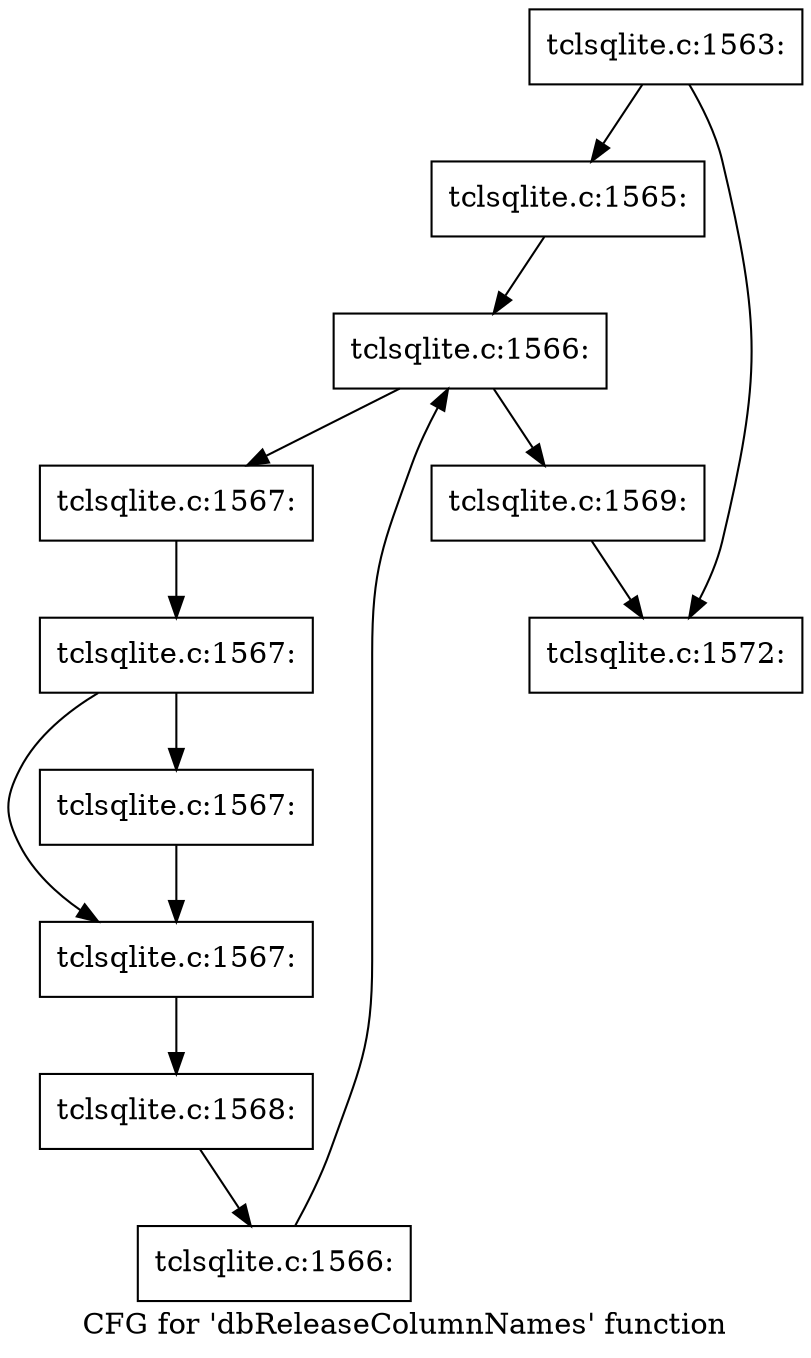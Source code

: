 digraph "CFG for 'dbReleaseColumnNames' function" {
	label="CFG for 'dbReleaseColumnNames' function";

	Node0x55a7359a3be0 [shape=record,label="{tclsqlite.c:1563:}"];
	Node0x55a7359a3be0 -> Node0x55a735a77900;
	Node0x55a7359a3be0 -> Node0x55a735a77950;
	Node0x55a735a77900 [shape=record,label="{tclsqlite.c:1565:}"];
	Node0x55a735a77900 -> Node0x55a735a7a820;
	Node0x55a735a7a820 [shape=record,label="{tclsqlite.c:1566:}"];
	Node0x55a735a7a820 -> Node0x55a735a7a960;
	Node0x55a735a7a820 -> Node0x55a735a7a670;
	Node0x55a735a7a960 [shape=record,label="{tclsqlite.c:1567:}"];
	Node0x55a735a7a960 -> Node0x55a735a7af70;
	Node0x55a735a7af70 [shape=record,label="{tclsqlite.c:1567:}"];
	Node0x55a735a7af70 -> Node0x55a735a7b720;
	Node0x55a735a7af70 -> Node0x55a735a7b770;
	Node0x55a735a7b720 [shape=record,label="{tclsqlite.c:1567:}"];
	Node0x55a735a7b720 -> Node0x55a735a7b770;
	Node0x55a735a7b770 [shape=record,label="{tclsqlite.c:1567:}"];
	Node0x55a735a7b770 -> Node0x55a735a7aed0;
	Node0x55a735a7aed0 [shape=record,label="{tclsqlite.c:1568:}"];
	Node0x55a735a7aed0 -> Node0x55a735a7a8d0;
	Node0x55a735a7a8d0 [shape=record,label="{tclsqlite.c:1566:}"];
	Node0x55a735a7a8d0 -> Node0x55a735a7a820;
	Node0x55a735a7a670 [shape=record,label="{tclsqlite.c:1569:}"];
	Node0x55a735a7a670 -> Node0x55a735a77950;
	Node0x55a735a77950 [shape=record,label="{tclsqlite.c:1572:}"];
}
